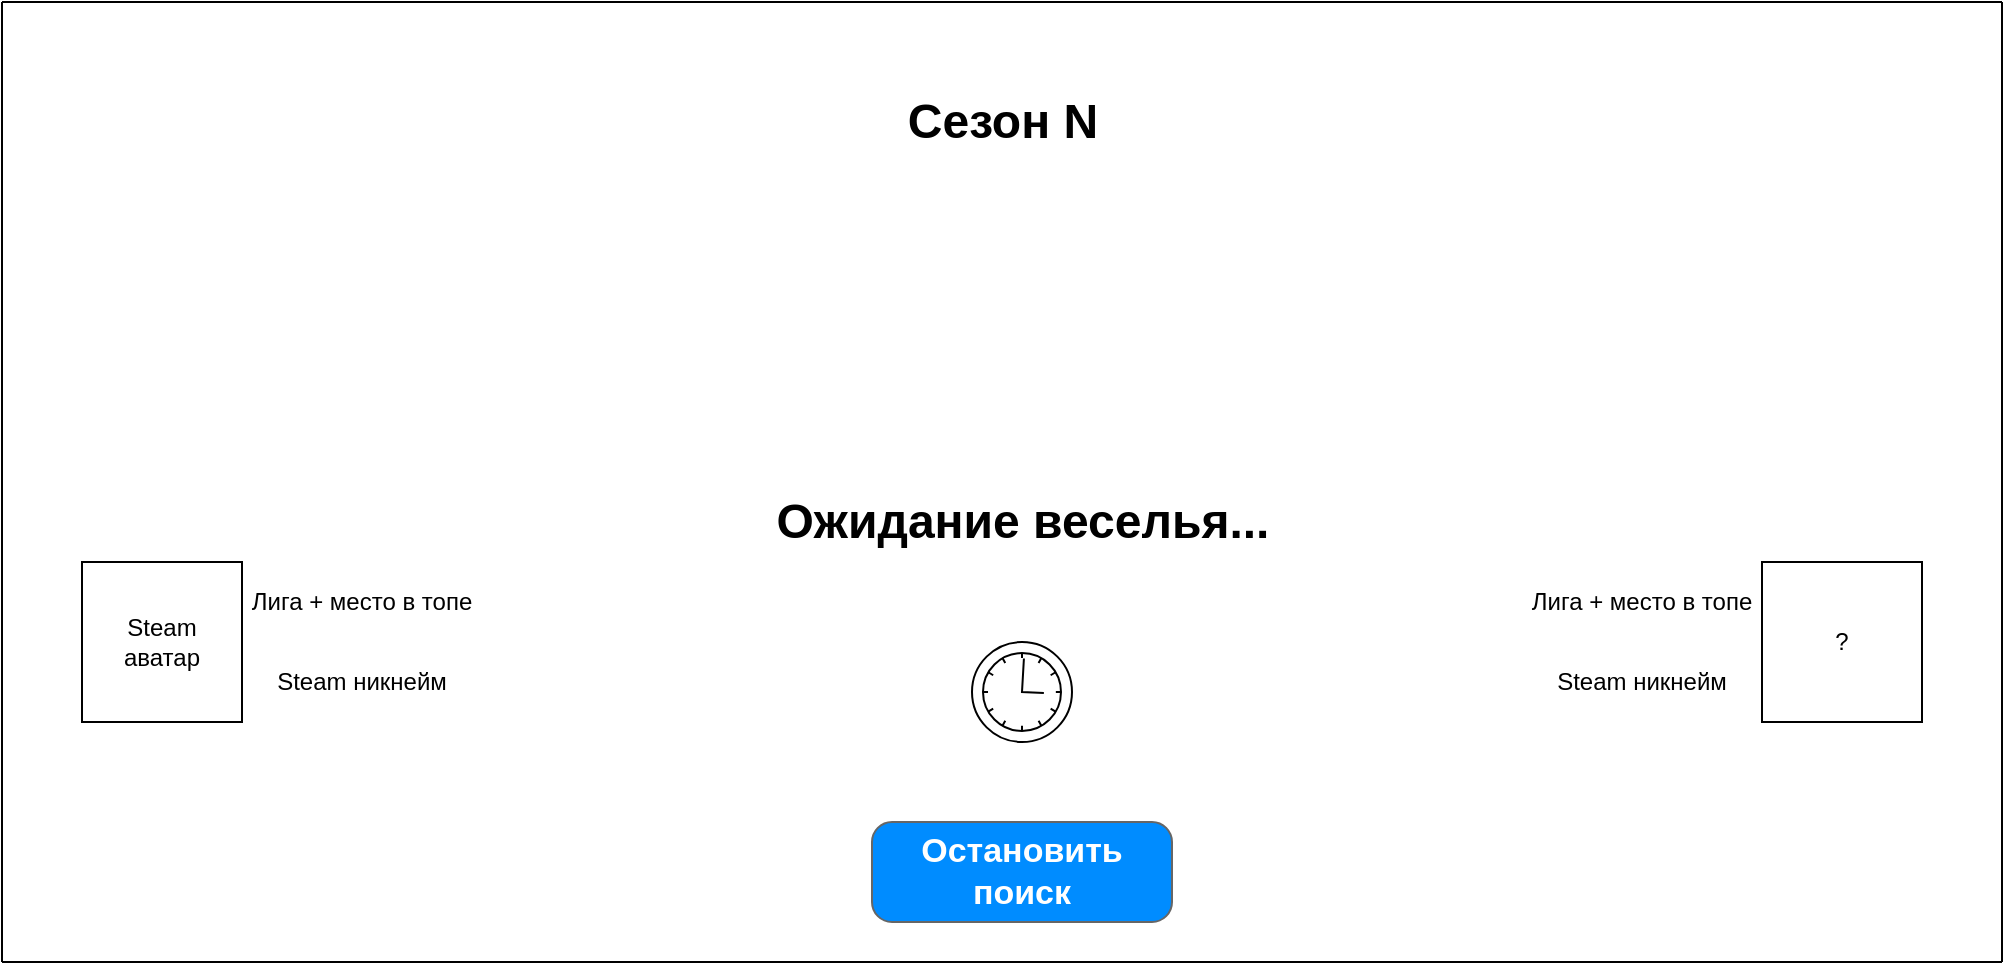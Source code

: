 <mxfile version="20.3.0" type="device"><diagram name="Page-1" id="03018318-947c-dd8e-b7a3-06fadd420f32"><mxGraphModel dx="1422" dy="875" grid="1" gridSize="10" guides="1" tooltips="1" connect="1" arrows="1" fold="1" page="1" pageScale="1" pageWidth="1100" pageHeight="850" background="none" math="0" shadow="0"><root><mxCell id="0"/><mxCell id="1" parent="0"/><mxCell id="PS4eh6hcQB5EMK2ma9Kf-1" value="" style="endArrow=none;html=1;rounded=0;" edge="1" parent="1"><mxGeometry width="50" height="50" relative="1" as="geometry"><mxPoint x="40" y="520" as="sourcePoint"/><mxPoint x="40" y="40" as="targetPoint"/></mxGeometry></mxCell><mxCell id="PS4eh6hcQB5EMK2ma9Kf-2" value="" style="endArrow=none;html=1;rounded=0;" edge="1" parent="1"><mxGeometry width="50" height="50" relative="1" as="geometry"><mxPoint x="40" y="520" as="sourcePoint"/><mxPoint x="1040" y="520" as="targetPoint"/></mxGeometry></mxCell><mxCell id="PS4eh6hcQB5EMK2ma9Kf-3" value="" style="endArrow=none;html=1;rounded=0;" edge="1" parent="1"><mxGeometry width="50" height="50" relative="1" as="geometry"><mxPoint x="1040" y="520" as="sourcePoint"/><mxPoint x="1040" y="40" as="targetPoint"/></mxGeometry></mxCell><mxCell id="PS4eh6hcQB5EMK2ma9Kf-4" value="" style="endArrow=none;html=1;rounded=0;" edge="1" parent="1"><mxGeometry width="50" height="50" relative="1" as="geometry"><mxPoint x="40" y="40" as="sourcePoint"/><mxPoint x="1040" y="40" as="targetPoint"/></mxGeometry></mxCell><mxCell id="PS4eh6hcQB5EMK2ma9Kf-5" value="Сезон N" style="text;strokeColor=none;fillColor=none;html=1;fontSize=24;fontStyle=1;verticalAlign=middle;align=center;" vertex="1" parent="1"><mxGeometry x="490" y="80" width="100" height="40" as="geometry"/></mxCell><mxCell id="PS4eh6hcQB5EMK2ma9Kf-6" value="Ожидание веселья..." style="text;strokeColor=none;fillColor=none;html=1;fontSize=24;fontStyle=1;verticalAlign=middle;align=center;" vertex="1" parent="1"><mxGeometry x="500" y="280" width="100" height="40" as="geometry"/></mxCell><mxCell id="PS4eh6hcQB5EMK2ma9Kf-7" value="" style="points=[[0.145,0.145,0],[0.5,0,0],[0.855,0.145,0],[1,0.5,0],[0.855,0.855,0],[0.5,1,0],[0.145,0.855,0],[0,0.5,0]];shape=mxgraph.bpmn.event;html=1;verticalLabelPosition=bottom;labelBackgroundColor=#ffffff;verticalAlign=top;align=center;perimeter=ellipsePerimeter;outlineConnect=0;aspect=fixed;outline=standard;symbol=timer;" vertex="1" parent="1"><mxGeometry x="525" y="360" width="50" height="50" as="geometry"/></mxCell><mxCell id="PS4eh6hcQB5EMK2ma9Kf-8" value="Steam&lt;br&gt;аватар" style="rounded=0;whiteSpace=wrap;html=1;" vertex="1" parent="1"><mxGeometry x="80" y="320" width="80" height="80" as="geometry"/></mxCell><mxCell id="PS4eh6hcQB5EMK2ma9Kf-9" value="Steam никнейм" style="text;html=1;strokeColor=none;fillColor=none;align=center;verticalAlign=middle;whiteSpace=wrap;rounded=0;" vertex="1" parent="1"><mxGeometry x="160" y="360" width="120" height="40" as="geometry"/></mxCell><mxCell id="PS4eh6hcQB5EMK2ma9Kf-10" value="Лига + место в топе" style="text;html=1;strokeColor=none;fillColor=none;align=center;verticalAlign=middle;whiteSpace=wrap;rounded=0;" vertex="1" parent="1"><mxGeometry x="160" y="320" width="120" height="40" as="geometry"/></mxCell><mxCell id="PS4eh6hcQB5EMK2ma9Kf-11" value="?" style="rounded=0;whiteSpace=wrap;html=1;" vertex="1" parent="1"><mxGeometry x="920" y="320" width="80" height="80" as="geometry"/></mxCell><mxCell id="PS4eh6hcQB5EMK2ma9Kf-13" value="Steam никнейм" style="text;html=1;strokeColor=none;fillColor=none;align=center;verticalAlign=middle;whiteSpace=wrap;rounded=0;" vertex="1" parent="1"><mxGeometry x="800" y="360" width="120" height="40" as="geometry"/></mxCell><mxCell id="PS4eh6hcQB5EMK2ma9Kf-14" value="Лига + место в топе" style="text;html=1;strokeColor=none;fillColor=none;align=center;verticalAlign=middle;whiteSpace=wrap;rounded=0;" vertex="1" parent="1"><mxGeometry x="800" y="320" width="120" height="40" as="geometry"/></mxCell><mxCell id="PS4eh6hcQB5EMK2ma9Kf-15" value="Остановить поиск" style="strokeWidth=1;shadow=0;dashed=0;align=center;html=1;shape=mxgraph.mockup.buttons.button;strokeColor=#666666;fontColor=#ffffff;mainText=;buttonStyle=round;fontSize=17;fontStyle=1;fillColor=#008cff;whiteSpace=wrap;" vertex="1" parent="1"><mxGeometry x="475" y="450" width="150" height="50" as="geometry"/></mxCell></root></mxGraphModel></diagram></mxfile>
